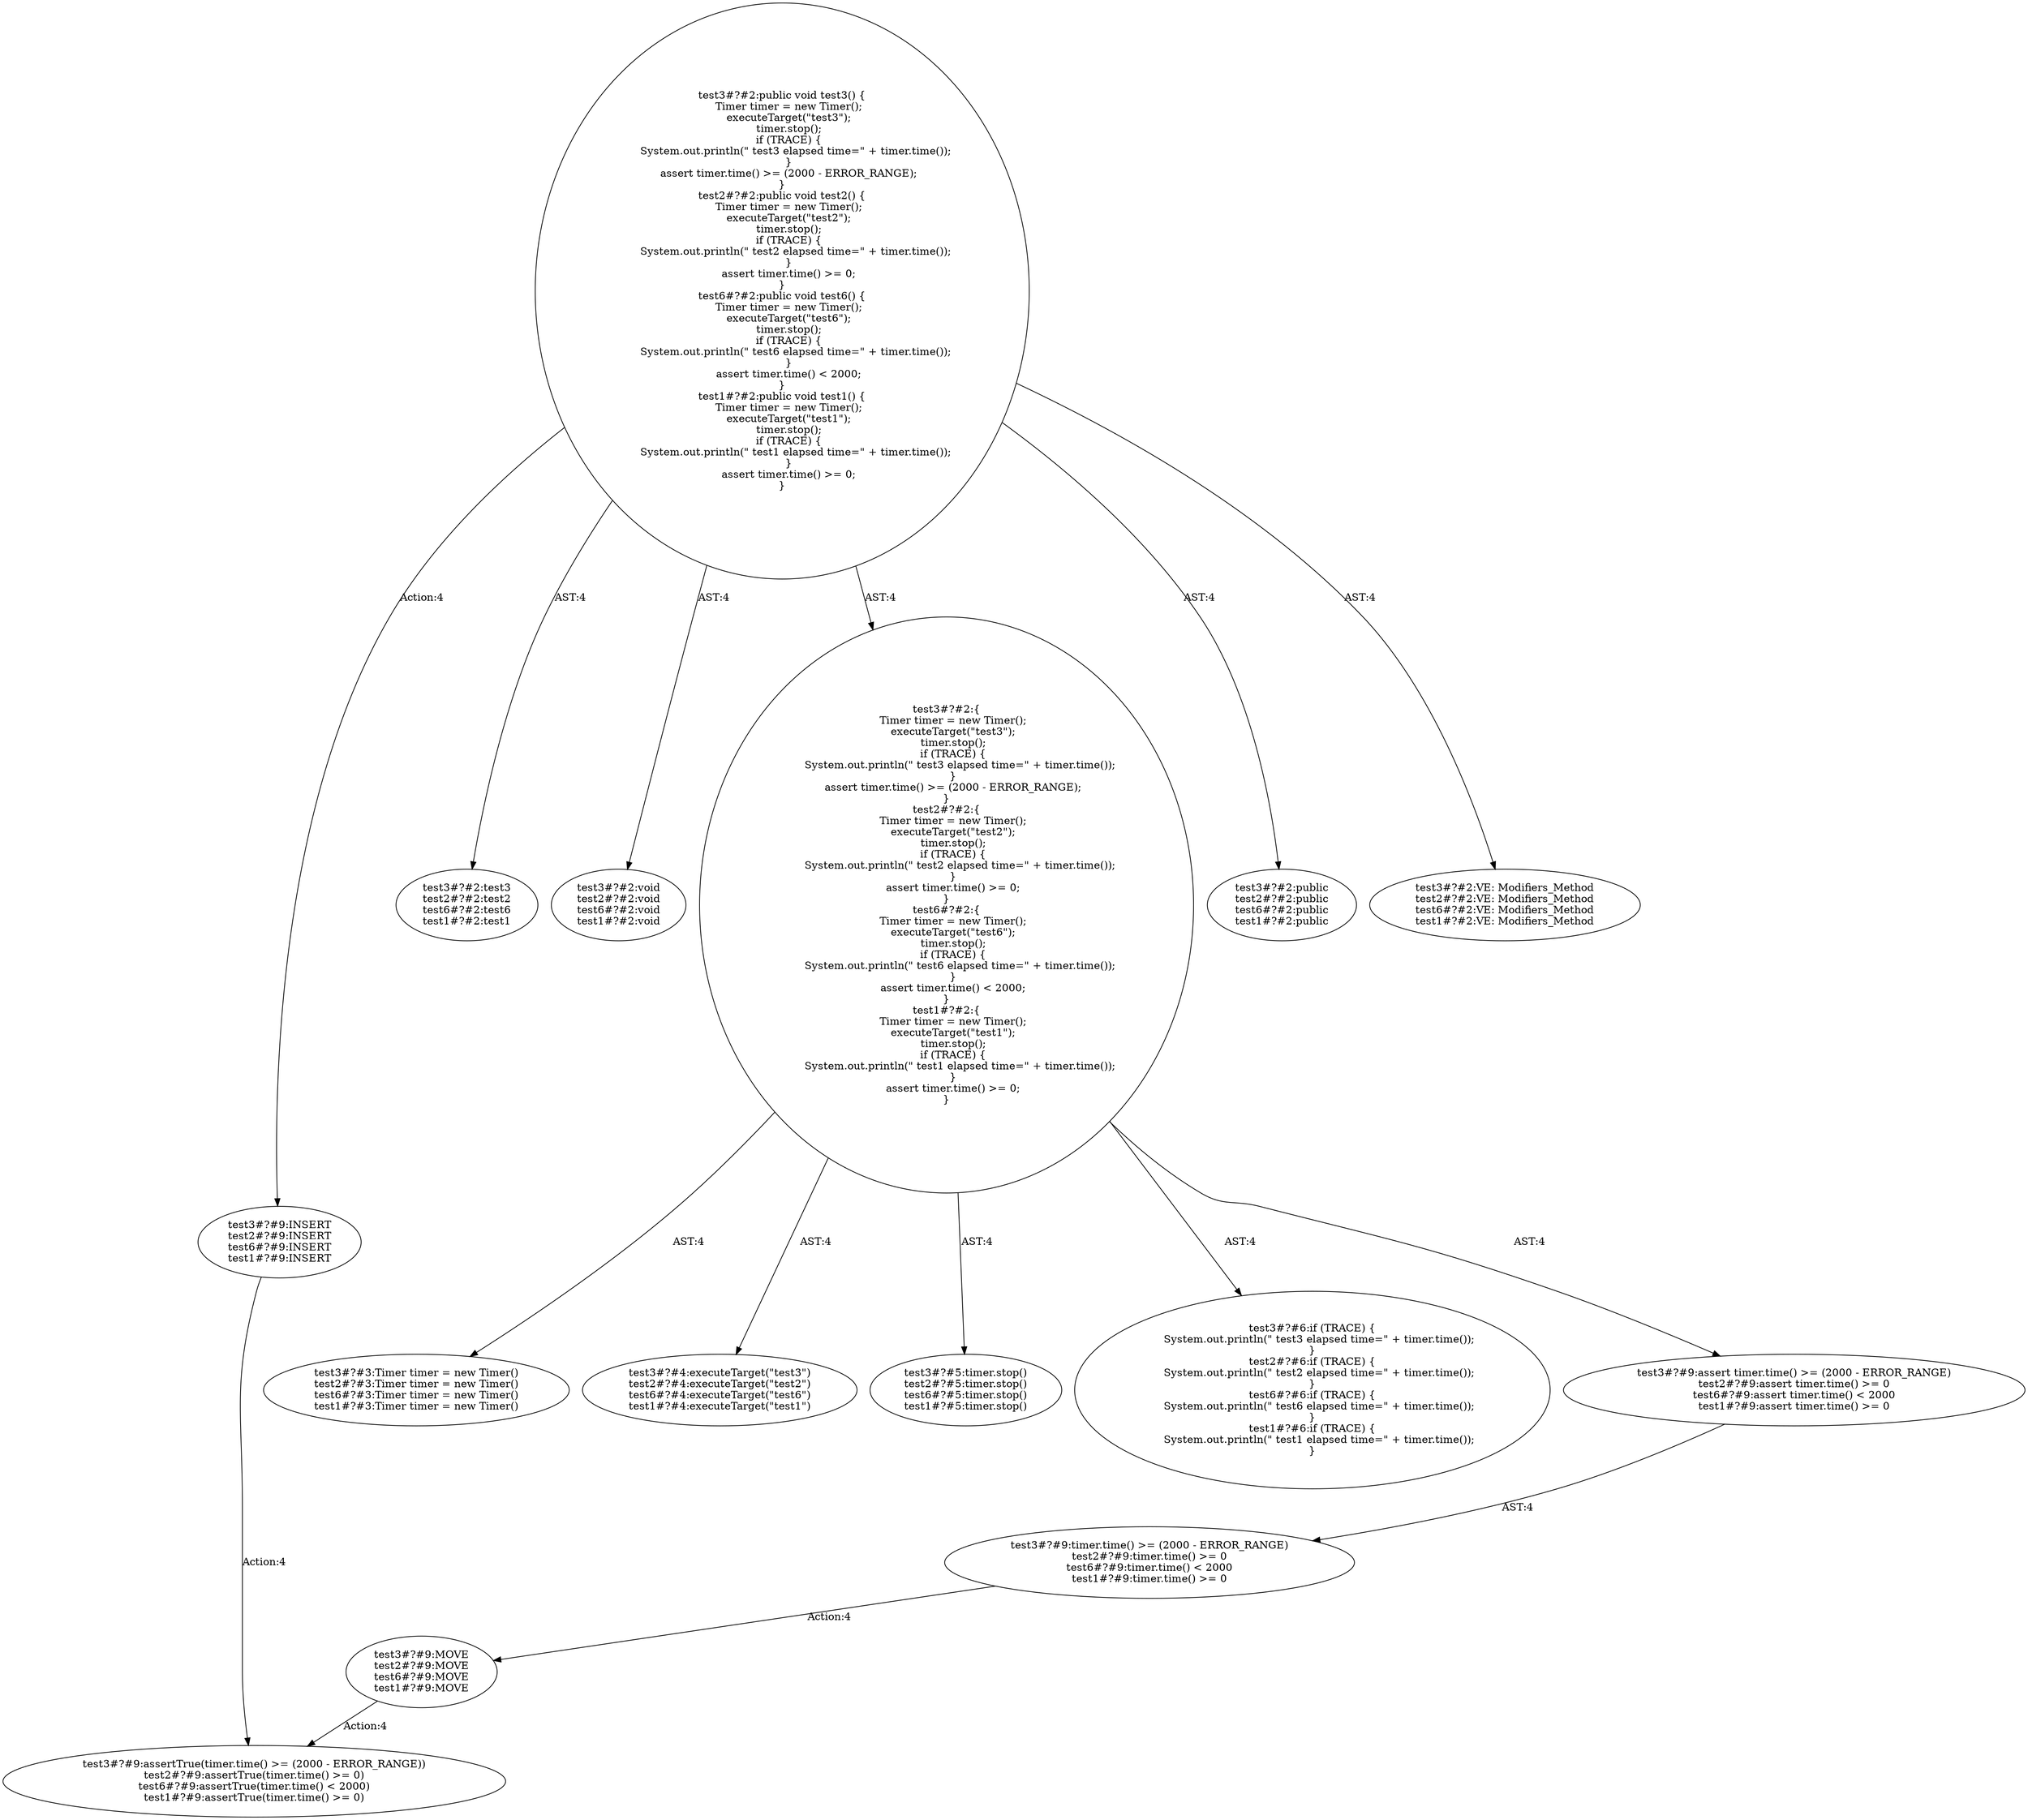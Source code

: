 digraph "Pattern" {
0 [label="test3#?#9:INSERT
test2#?#9:INSERT
test6#?#9:INSERT
test1#?#9:INSERT" shape=ellipse]
1 [label="test3#?#2:public void test3() \{
    Timer timer = new Timer();
    executeTarget(\"test3\");
    timer.stop();
    if (TRACE) \{
        System.out.println(\" test3 elapsed time=\" + timer.time());
    \}
    assert timer.time() >= (2000 - ERROR_RANGE);
\}
test2#?#2:public void test2() \{
    Timer timer = new Timer();
    executeTarget(\"test2\");
    timer.stop();
    if (TRACE) \{
        System.out.println(\" test2 elapsed time=\" + timer.time());
    \}
    assert timer.time() >= 0;
\}
test6#?#2:public void test6() \{
    Timer timer = new Timer();
    executeTarget(\"test6\");
    timer.stop();
    if (TRACE) \{
        System.out.println(\" test6 elapsed time=\" + timer.time());
    \}
    assert timer.time() < 2000;
\}
test1#?#2:public void test1() \{
    Timer timer = new Timer();
    executeTarget(\"test1\");
    timer.stop();
    if (TRACE) \{
        System.out.println(\" test1 elapsed time=\" + timer.time());
    \}
    assert timer.time() >= 0;
\}" shape=ellipse]
2 [label="test3#?#2:test3
test2#?#2:test2
test6#?#2:test6
test1#?#2:test1" shape=ellipse]
3 [label="test3#?#2:void
test2#?#2:void
test6#?#2:void
test1#?#2:void" shape=ellipse]
4 [label="test3#?#2:\{
    Timer timer = new Timer();
    executeTarget(\"test3\");
    timer.stop();
    if (TRACE) \{
        System.out.println(\" test3 elapsed time=\" + timer.time());
    \}
    assert timer.time() >= (2000 - ERROR_RANGE);
\}
test2#?#2:\{
    Timer timer = new Timer();
    executeTarget(\"test2\");
    timer.stop();
    if (TRACE) \{
        System.out.println(\" test2 elapsed time=\" + timer.time());
    \}
    assert timer.time() >= 0;
\}
test6#?#2:\{
    Timer timer = new Timer();
    executeTarget(\"test6\");
    timer.stop();
    if (TRACE) \{
        System.out.println(\" test6 elapsed time=\" + timer.time());
    \}
    assert timer.time() < 2000;
\}
test1#?#2:\{
    Timer timer = new Timer();
    executeTarget(\"test1\");
    timer.stop();
    if (TRACE) \{
        System.out.println(\" test1 elapsed time=\" + timer.time());
    \}
    assert timer.time() >= 0;
\}" shape=ellipse]
5 [label="test3#?#3:Timer timer = new Timer()
test2#?#3:Timer timer = new Timer()
test6#?#3:Timer timer = new Timer()
test1#?#3:Timer timer = new Timer()" shape=ellipse]
6 [label="test3#?#4:executeTarget(\"test3\")
test2#?#4:executeTarget(\"test2\")
test6#?#4:executeTarget(\"test6\")
test1#?#4:executeTarget(\"test1\")" shape=ellipse]
7 [label="test3#?#5:timer.stop()
test2#?#5:timer.stop()
test6#?#5:timer.stop()
test1#?#5:timer.stop()" shape=ellipse]
8 [label="test3#?#6:if (TRACE) \{
    System.out.println(\" test3 elapsed time=\" + timer.time());
\}
test2#?#6:if (TRACE) \{
    System.out.println(\" test2 elapsed time=\" + timer.time());
\}
test6#?#6:if (TRACE) \{
    System.out.println(\" test6 elapsed time=\" + timer.time());
\}
test1#?#6:if (TRACE) \{
    System.out.println(\" test1 elapsed time=\" + timer.time());
\}" shape=ellipse]
9 [label="test3#?#9:assert timer.time() >= (2000 - ERROR_RANGE)
test2#?#9:assert timer.time() >= 0
test6#?#9:assert timer.time() < 2000
test1#?#9:assert timer.time() >= 0" shape=ellipse]
10 [label="test3#?#2:public
test2#?#2:public
test6#?#2:public
test1#?#2:public" shape=ellipse]
11 [label="test3#?#2:VE: Modifiers_Method
test2#?#2:VE: Modifiers_Method
test6#?#2:VE: Modifiers_Method
test1#?#2:VE: Modifiers_Method" shape=ellipse]
12 [label="test3#?#9:assertTrue(timer.time() >= (2000 - ERROR_RANGE))
test2#?#9:assertTrue(timer.time() >= 0)
test6#?#9:assertTrue(timer.time() < 2000)
test1#?#9:assertTrue(timer.time() >= 0)" shape=ellipse]
13 [label="test3#?#9:MOVE
test2#?#9:MOVE
test6#?#9:MOVE
test1#?#9:MOVE" shape=ellipse]
14 [label="test3#?#9:timer.time() >= (2000 - ERROR_RANGE)
test2#?#9:timer.time() >= 0
test6#?#9:timer.time() < 2000
test1#?#9:timer.time() >= 0" shape=ellipse]
0 -> 12 [label="Action:4"];
1 -> 0 [label="Action:4"];
1 -> 2 [label="AST:4"];
1 -> 3 [label="AST:4"];
1 -> 4 [label="AST:4"];
1 -> 10 [label="AST:4"];
1 -> 11 [label="AST:4"];
4 -> 5 [label="AST:4"];
4 -> 6 [label="AST:4"];
4 -> 7 [label="AST:4"];
4 -> 8 [label="AST:4"];
4 -> 9 [label="AST:4"];
9 -> 14 [label="AST:4"];
13 -> 12 [label="Action:4"];
14 -> 13 [label="Action:4"];
}